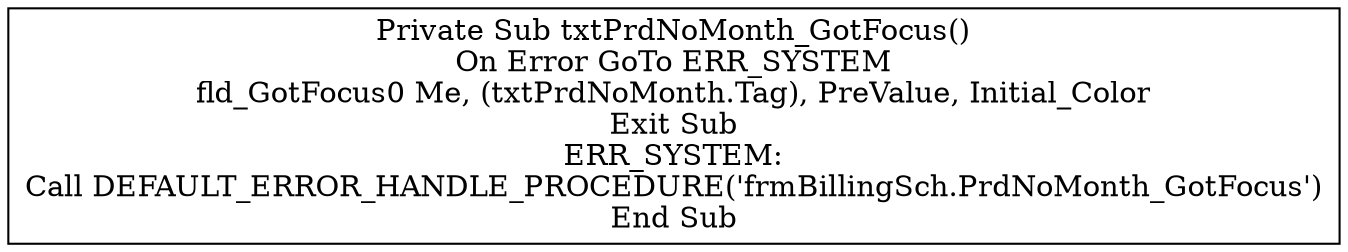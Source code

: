 digraph G{
Node_1 [ label ="Private Sub txtPrdNoMonth_GotFocus()\nOn Error GoTo ERR_SYSTEM\nfld_GotFocus0 Me, (txtPrdNoMonth.Tag), PreValue, Initial_Color\nExit Sub\nERR_SYSTEM:\nCall DEFAULT_ERROR_HANDLE_PROCEDURE('frmBillingSch.PrdNoMonth_GotFocus')\nEnd Sub",shape="box"];
}
